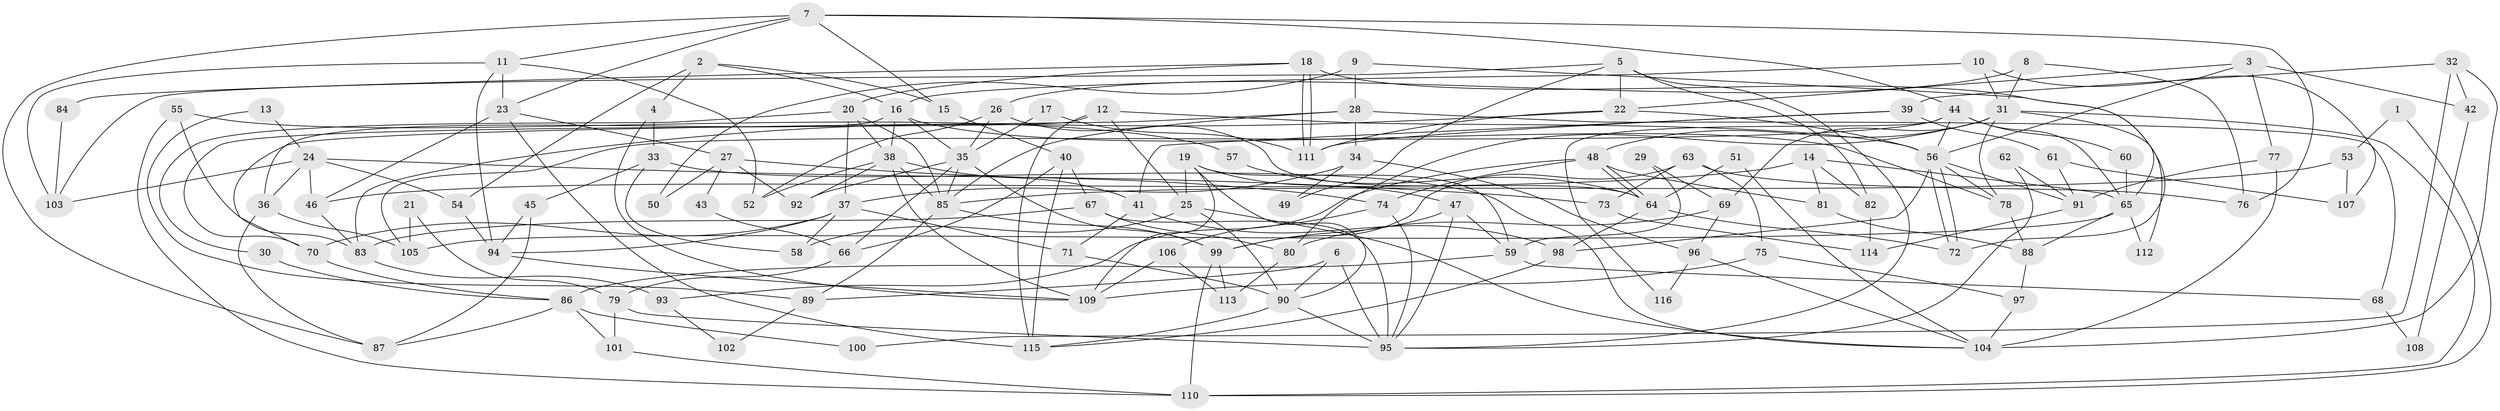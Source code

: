 // Generated by graph-tools (version 1.1) at 2025/26/03/09/25 03:26:20]
// undirected, 116 vertices, 232 edges
graph export_dot {
graph [start="1"]
  node [color=gray90,style=filled];
  1;
  2;
  3;
  4;
  5;
  6;
  7;
  8;
  9;
  10;
  11;
  12;
  13;
  14;
  15;
  16;
  17;
  18;
  19;
  20;
  21;
  22;
  23;
  24;
  25;
  26;
  27;
  28;
  29;
  30;
  31;
  32;
  33;
  34;
  35;
  36;
  37;
  38;
  39;
  40;
  41;
  42;
  43;
  44;
  45;
  46;
  47;
  48;
  49;
  50;
  51;
  52;
  53;
  54;
  55;
  56;
  57;
  58;
  59;
  60;
  61;
  62;
  63;
  64;
  65;
  66;
  67;
  68;
  69;
  70;
  71;
  72;
  73;
  74;
  75;
  76;
  77;
  78;
  79;
  80;
  81;
  82;
  83;
  84;
  85;
  86;
  87;
  88;
  89;
  90;
  91;
  92;
  93;
  94;
  95;
  96;
  97;
  98;
  99;
  100;
  101;
  102;
  103;
  104;
  105;
  106;
  107;
  108;
  109;
  110;
  111;
  112;
  113;
  114;
  115;
  116;
  1 -- 53;
  1 -- 110;
  2 -- 15;
  2 -- 16;
  2 -- 4;
  2 -- 54;
  3 -- 22;
  3 -- 56;
  3 -- 42;
  3 -- 77;
  4 -- 33;
  4 -- 109;
  5 -- 22;
  5 -- 95;
  5 -- 49;
  5 -- 82;
  5 -- 103;
  6 -- 90;
  6 -- 95;
  6 -- 89;
  7 -- 44;
  7 -- 23;
  7 -- 11;
  7 -- 15;
  7 -- 76;
  7 -- 87;
  8 -- 31;
  8 -- 76;
  8 -- 26;
  9 -- 65;
  9 -- 28;
  9 -- 50;
  10 -- 31;
  10 -- 16;
  10 -- 107;
  11 -- 94;
  11 -- 23;
  11 -- 52;
  11 -- 103;
  12 -- 25;
  12 -- 115;
  12 -- 56;
  12 -- 70;
  13 -- 89;
  13 -- 24;
  14 -- 46;
  14 -- 81;
  14 -- 65;
  14 -- 82;
  15 -- 40;
  16 -- 35;
  16 -- 38;
  16 -- 36;
  16 -- 78;
  17 -- 35;
  17 -- 111;
  18 -- 72;
  18 -- 111;
  18 -- 111;
  18 -- 20;
  18 -- 84;
  19 -- 109;
  19 -- 47;
  19 -- 25;
  19 -- 59;
  19 -- 90;
  20 -- 38;
  20 -- 30;
  20 -- 37;
  20 -- 85;
  21 -- 79;
  21 -- 105;
  22 -- 56;
  22 -- 83;
  22 -- 111;
  23 -- 115;
  23 -- 27;
  23 -- 46;
  24 -- 103;
  24 -- 36;
  24 -- 46;
  24 -- 54;
  24 -- 73;
  25 -- 58;
  25 -- 90;
  25 -- 104;
  26 -- 35;
  26 -- 52;
  26 -- 64;
  27 -- 74;
  27 -- 43;
  27 -- 50;
  27 -- 92;
  28 -- 70;
  28 -- 85;
  28 -- 34;
  28 -- 68;
  29 -- 69;
  29 -- 59;
  30 -- 86;
  31 -- 78;
  31 -- 48;
  31 -- 69;
  31 -- 80;
  31 -- 110;
  31 -- 112;
  32 -- 104;
  32 -- 39;
  32 -- 42;
  32 -- 100;
  33 -- 104;
  33 -- 45;
  33 -- 58;
  34 -- 37;
  34 -- 49;
  34 -- 96;
  35 -- 92;
  35 -- 85;
  35 -- 66;
  35 -- 99;
  36 -- 87;
  36 -- 105;
  37 -- 71;
  37 -- 58;
  37 -- 70;
  37 -- 94;
  38 -- 52;
  38 -- 109;
  38 -- 41;
  38 -- 85;
  38 -- 92;
  39 -- 41;
  39 -- 111;
  39 -- 61;
  40 -- 115;
  40 -- 67;
  40 -- 66;
  41 -- 98;
  41 -- 71;
  42 -- 108;
  43 -- 66;
  44 -- 56;
  44 -- 65;
  44 -- 60;
  44 -- 105;
  44 -- 116;
  45 -- 94;
  45 -- 87;
  46 -- 83;
  47 -- 99;
  47 -- 95;
  47 -- 59;
  48 -- 64;
  48 -- 64;
  48 -- 74;
  48 -- 81;
  48 -- 93;
  51 -- 64;
  51 -- 104;
  53 -- 107;
  53 -- 85;
  54 -- 94;
  55 -- 110;
  55 -- 83;
  55 -- 57;
  56 -- 72;
  56 -- 72;
  56 -- 78;
  56 -- 91;
  56 -- 98;
  57 -- 64;
  59 -- 68;
  59 -- 86;
  60 -- 65;
  61 -- 91;
  61 -- 107;
  62 -- 91;
  62 -- 95;
  63 -- 73;
  63 -- 99;
  63 -- 75;
  63 -- 76;
  64 -- 72;
  64 -- 98;
  65 -- 105;
  65 -- 88;
  65 -- 112;
  66 -- 79;
  67 -- 95;
  67 -- 80;
  67 -- 83;
  68 -- 108;
  69 -- 96;
  69 -- 80;
  70 -- 86;
  71 -- 90;
  73 -- 114;
  74 -- 106;
  74 -- 95;
  75 -- 109;
  75 -- 97;
  77 -- 104;
  77 -- 91;
  78 -- 88;
  79 -- 101;
  79 -- 95;
  80 -- 113;
  81 -- 88;
  82 -- 114;
  83 -- 93;
  84 -- 103;
  85 -- 89;
  85 -- 99;
  86 -- 87;
  86 -- 100;
  86 -- 101;
  88 -- 97;
  89 -- 102;
  90 -- 95;
  90 -- 115;
  91 -- 114;
  93 -- 102;
  94 -- 109;
  96 -- 104;
  96 -- 116;
  97 -- 104;
  98 -- 115;
  99 -- 110;
  99 -- 113;
  101 -- 110;
  106 -- 109;
  106 -- 113;
}
